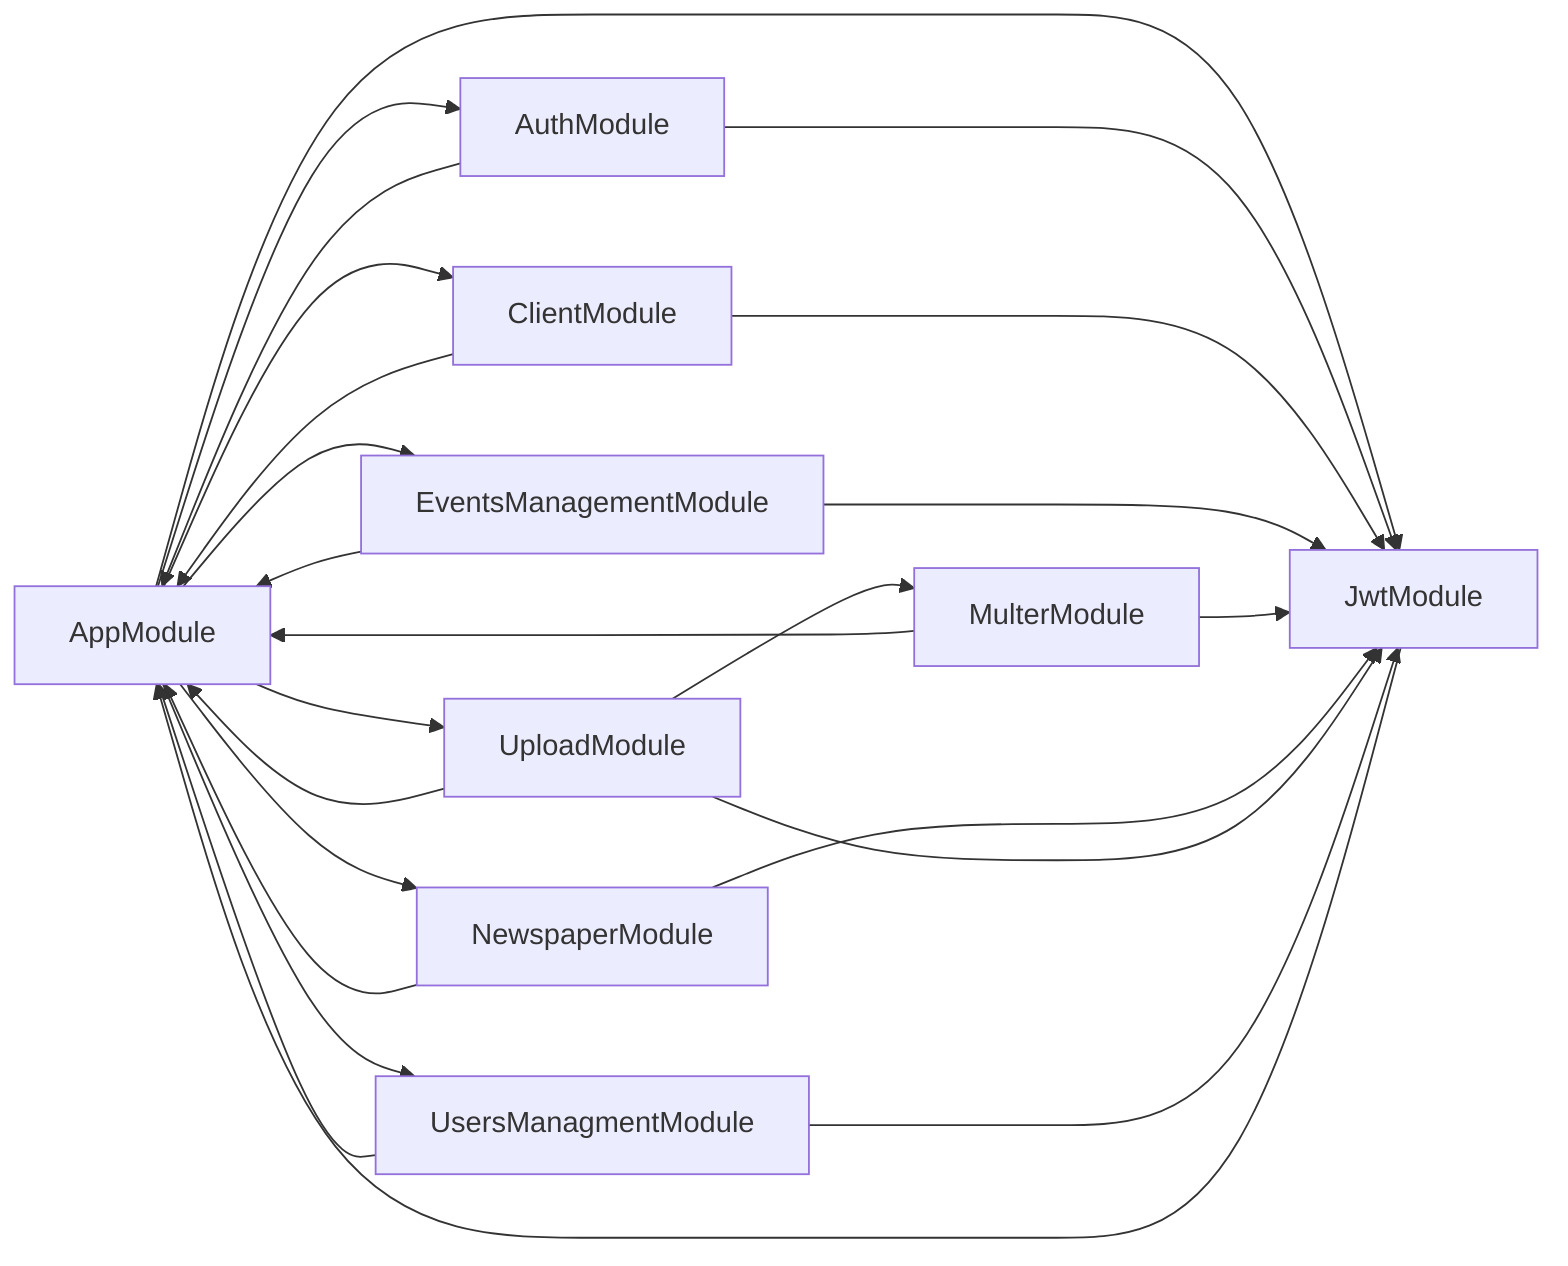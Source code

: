 graph LR
  AppModule-->AuthModule
  AppModule-->ClientModule
  AppModule-->EventsManagementModule
  AppModule-->JwtModule
  AppModule-->NewspaperModule
  AppModule-->UploadModule
  AppModule-->UsersManagmentModule
  AuthModule-->AppModule
  AuthModule-->JwtModule
  ClientModule-->AppModule
  ClientModule-->JwtModule
  EventsManagementModule-->AppModule
  EventsManagementModule-->JwtModule
  JwtModule-->AppModule
  MulterModule-->AppModule
  MulterModule-->JwtModule
  NewspaperModule-->AppModule
  NewspaperModule-->JwtModule
  UploadModule-->AppModule
  UploadModule-->JwtModule
  UploadModule-->MulterModule
  UsersManagmentModule-->AppModule
  UsersManagmentModule-->JwtModule